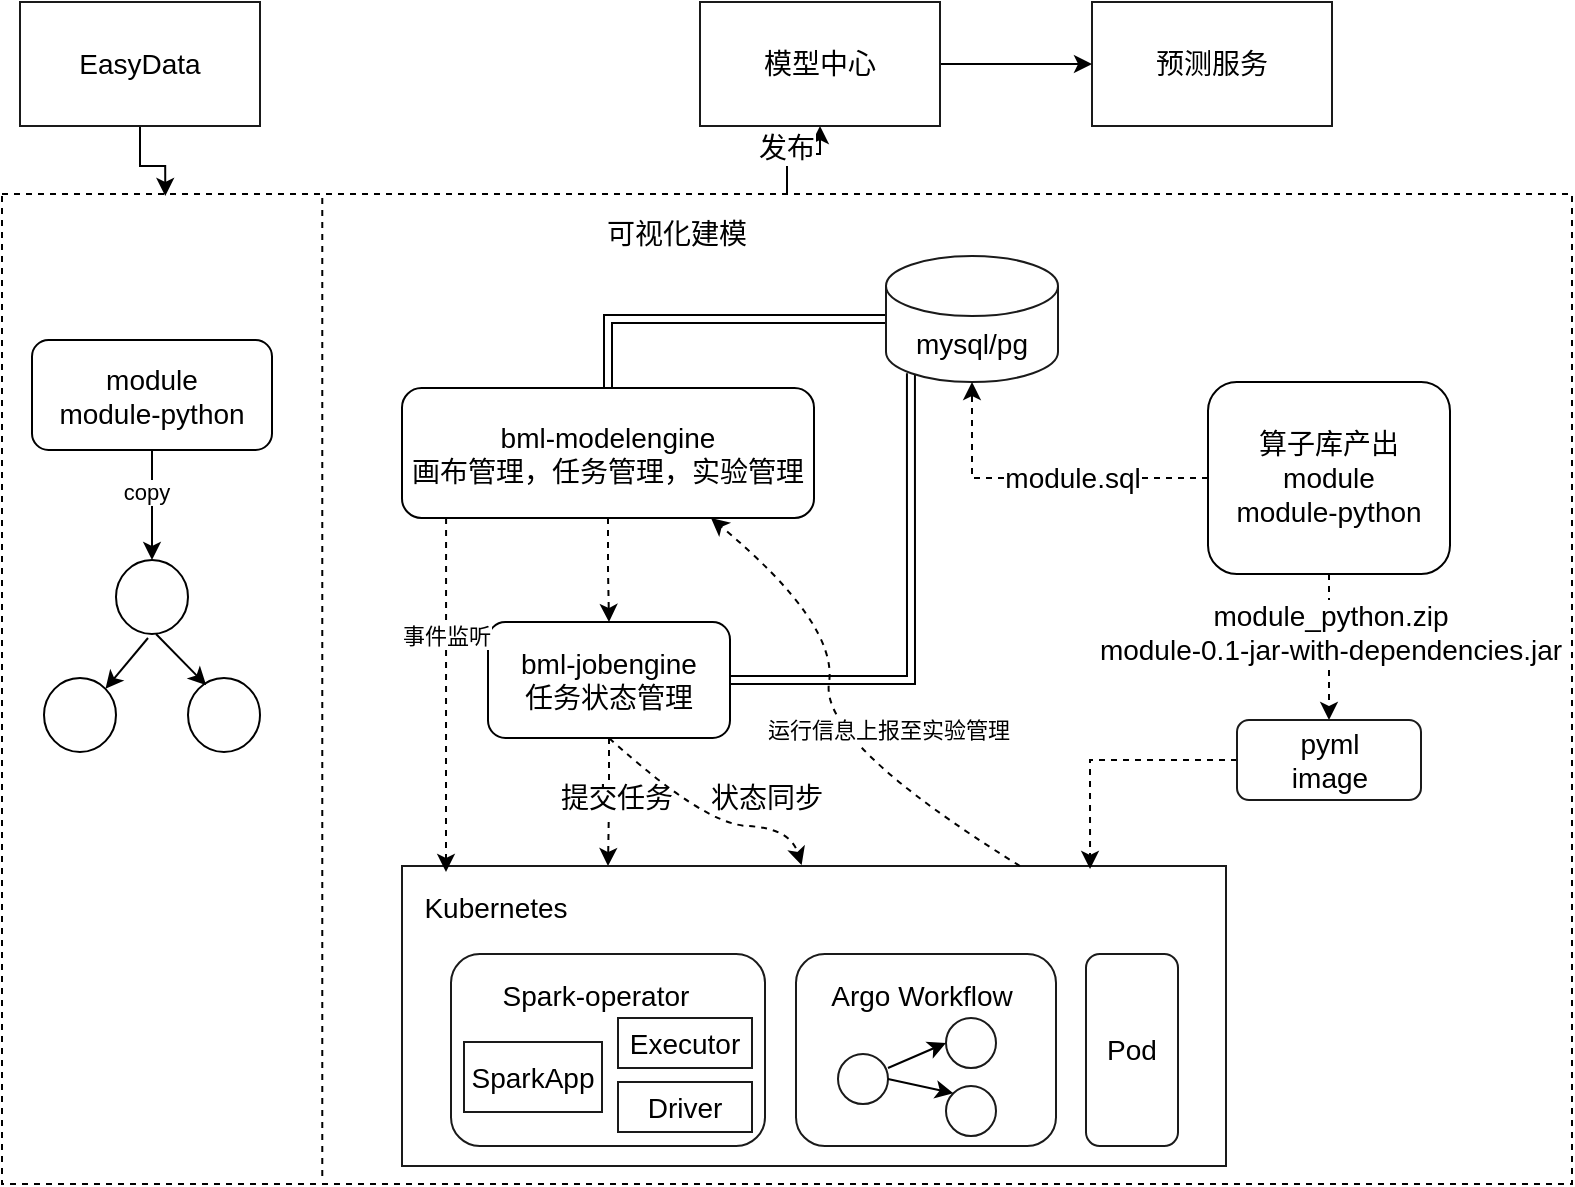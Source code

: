 <mxfile version="20.2.7" type="github">
  <diagram id="64Jt0cq0rktBT73mkihS" name="第 1 页">
    <mxGraphModel dx="1426" dy="800" grid="0" gridSize="10" guides="1" tooltips="1" connect="1" arrows="1" fold="1" page="1" pageScale="1" pageWidth="827" pageHeight="1169" math="0" shadow="0">
      <root>
        <mxCell id="0" />
        <mxCell id="1" parent="0" />
        <mxCell id="h9jA4bjuBwyg49SDh_s5-1" value="" style="ellipse;whiteSpace=wrap;html=1;" parent="1" vertex="1">
          <mxGeometry x="90" y="298" width="36" height="37" as="geometry" />
        </mxCell>
        <mxCell id="h9jA4bjuBwyg49SDh_s5-17" style="edgeStyle=orthogonalEdgeStyle;rounded=0;orthogonalLoop=1;jettySize=auto;html=1;entryX=0.5;entryY=0;entryDx=0;entryDy=0;" parent="1" source="h9jA4bjuBwyg49SDh_s5-2" target="h9jA4bjuBwyg49SDh_s5-1" edge="1">
          <mxGeometry relative="1" as="geometry" />
        </mxCell>
        <mxCell id="h9jA4bjuBwyg49SDh_s5-18" value="copy" style="edgeLabel;html=1;align=center;verticalAlign=middle;resizable=0;points=[];" parent="h9jA4bjuBwyg49SDh_s5-17" vertex="1" connectable="0">
          <mxGeometry x="-0.255" y="-3" relative="1" as="geometry">
            <mxPoint as="offset" />
          </mxGeometry>
        </mxCell>
        <mxCell id="h9jA4bjuBwyg49SDh_s5-2" value="&lt;font style=&quot;font-size: 14px;&quot;&gt;module&lt;br&gt;module-python&lt;/font&gt;" style="rounded=1;whiteSpace=wrap;html=1;" parent="1" vertex="1">
          <mxGeometry x="48" y="188" width="120" height="55" as="geometry" />
        </mxCell>
        <mxCell id="h9jA4bjuBwyg49SDh_s5-3" value="" style="ellipse;whiteSpace=wrap;html=1;" parent="1" vertex="1">
          <mxGeometry x="126" y="357" width="36" height="37" as="geometry" />
        </mxCell>
        <mxCell id="h9jA4bjuBwyg49SDh_s5-4" value="" style="ellipse;whiteSpace=wrap;html=1;" parent="1" vertex="1">
          <mxGeometry x="54" y="357" width="36" height="37" as="geometry" />
        </mxCell>
        <mxCell id="h9jA4bjuBwyg49SDh_s5-8" value="" style="endArrow=classic;html=1;rounded=0;entryX=1;entryY=0;entryDx=0;entryDy=0;" parent="1" target="h9jA4bjuBwyg49SDh_s5-4" edge="1">
          <mxGeometry width="50" height="50" relative="1" as="geometry">
            <mxPoint x="106" y="337" as="sourcePoint" />
            <mxPoint x="144" y="370" as="targetPoint" />
          </mxGeometry>
        </mxCell>
        <mxCell id="h9jA4bjuBwyg49SDh_s5-11" value="" style="endArrow=classic;html=1;rounded=0;entryX=0;entryY=0;entryDx=0;entryDy=0;" parent="1" edge="1">
          <mxGeometry width="50" height="50" relative="1" as="geometry">
            <mxPoint x="110" y="335" as="sourcePoint" />
            <mxPoint x="135.099" y="360.599" as="targetPoint" />
          </mxGeometry>
        </mxCell>
        <mxCell id="h9jA4bjuBwyg49SDh_s5-68" value="" style="edgeStyle=orthogonalEdgeStyle;rounded=0;orthogonalLoop=1;jettySize=auto;html=1;fontSize=14;" parent="1" source="h9jA4bjuBwyg49SDh_s5-22" target="h9jA4bjuBwyg49SDh_s5-66" edge="1">
          <mxGeometry relative="1" as="geometry" />
        </mxCell>
        <mxCell id="h9jA4bjuBwyg49SDh_s5-69" value="发布" style="edgeLabel;html=1;align=center;verticalAlign=middle;resizable=0;points=[];fontSize=14;" parent="h9jA4bjuBwyg49SDh_s5-68" vertex="1" connectable="0">
          <mxGeometry x="-0.208" y="3" relative="1" as="geometry">
            <mxPoint x="-1" as="offset" />
          </mxGeometry>
        </mxCell>
        <mxCell id="h9jA4bjuBwyg49SDh_s5-22" value="" style="verticalLabelPosition=bottom;verticalAlign=top;html=1;shape=mxgraph.basic.rect;fillColor2=none;strokeWidth=1;size=20;indent=5;dashed=1;textOpacity=0;fillColor=none;" parent="1" vertex="1">
          <mxGeometry x="33" y="115" width="785" height="495" as="geometry" />
        </mxCell>
        <mxCell id="h9jA4bjuBwyg49SDh_s5-27" value="" style="edgeStyle=orthogonalEdgeStyle;rounded=0;orthogonalLoop=1;jettySize=auto;html=1;fontSize=14;dashed=1;" parent="1" source="h9jA4bjuBwyg49SDh_s5-25" target="h9jA4bjuBwyg49SDh_s5-26" edge="1">
          <mxGeometry relative="1" as="geometry" />
        </mxCell>
        <mxCell id="h9jA4bjuBwyg49SDh_s5-25" value="&lt;font style=&quot;font-size: 14px;&quot;&gt;bml-modelengine&lt;br&gt;画布管理，任务管理，实验管理&lt;br&gt;&lt;/font&gt;" style="rounded=1;whiteSpace=wrap;html=1;fillColor=none;" parent="1" vertex="1">
          <mxGeometry x="233" y="212" width="206" height="65" as="geometry" />
        </mxCell>
        <mxCell id="h9jA4bjuBwyg49SDh_s5-47" style="edgeStyle=orthogonalEdgeStyle;rounded=0;orthogonalLoop=1;jettySize=auto;html=1;exitX=0.5;exitY=1;exitDx=0;exitDy=0;entryX=0.25;entryY=0;entryDx=0;entryDy=0;fontSize=14;dashed=1;" parent="1" source="h9jA4bjuBwyg49SDh_s5-26" target="h9jA4bjuBwyg49SDh_s5-29" edge="1">
          <mxGeometry relative="1" as="geometry" />
        </mxCell>
        <mxCell id="h9jA4bjuBwyg49SDh_s5-48" value="提交任务" style="edgeLabel;html=1;align=center;verticalAlign=middle;resizable=0;points=[];fontSize=14;" parent="h9jA4bjuBwyg49SDh_s5-47" vertex="1" connectable="0">
          <mxGeometry x="-0.081" y="3" relative="1" as="geometry">
            <mxPoint as="offset" />
          </mxGeometry>
        </mxCell>
        <mxCell id="h9jA4bjuBwyg49SDh_s5-61" style="edgeStyle=orthogonalEdgeStyle;rounded=0;orthogonalLoop=1;jettySize=auto;html=1;entryX=0.145;entryY=1;entryDx=0;entryDy=-4.35;entryPerimeter=0;fontSize=14;shape=link;" parent="1" source="h9jA4bjuBwyg49SDh_s5-26" target="h9jA4bjuBwyg49SDh_s5-52" edge="1">
          <mxGeometry relative="1" as="geometry" />
        </mxCell>
        <mxCell id="h9jA4bjuBwyg49SDh_s5-26" value="bml-jobengine&lt;br&gt;任务状态管理" style="rounded=1;whiteSpace=wrap;html=1;fontSize=14;fillColor=none;" parent="1" vertex="1">
          <mxGeometry x="276" y="329" width="121" height="58" as="geometry" />
        </mxCell>
        <mxCell id="h9jA4bjuBwyg49SDh_s5-29" value="" style="rounded=0;whiteSpace=wrap;html=1;fontSize=14;fillColor=default;strokeColor=#1A1A1A;" parent="1" vertex="1">
          <mxGeometry x="233" y="451" width="412" height="150" as="geometry" />
        </mxCell>
        <mxCell id="h9jA4bjuBwyg49SDh_s5-30" value="Kubernetes" style="text;html=1;strokeColor=none;fillColor=none;align=center;verticalAlign=middle;whiteSpace=wrap;rounded=0;fontSize=14;" parent="1" vertex="1">
          <mxGeometry x="250" y="457" width="60" height="30" as="geometry" />
        </mxCell>
        <mxCell id="h9jA4bjuBwyg49SDh_s5-31" value="" style="rounded=1;whiteSpace=wrap;html=1;fontSize=14;strokeColor=#1A1A1A;fillColor=default;" parent="1" vertex="1">
          <mxGeometry x="257.5" y="495" width="157" height="96" as="geometry" />
        </mxCell>
        <mxCell id="h9jA4bjuBwyg49SDh_s5-34" value="SparkApp" style="rounded=0;whiteSpace=wrap;html=1;fontSize=14;strokeColor=#1A1A1A;fillColor=default;" parent="1" vertex="1">
          <mxGeometry x="264" y="539" width="69" height="35" as="geometry" />
        </mxCell>
        <mxCell id="h9jA4bjuBwyg49SDh_s5-35" value="Executor" style="rounded=0;whiteSpace=wrap;html=1;fontSize=14;strokeColor=#1A1A1A;fillColor=default;" parent="1" vertex="1">
          <mxGeometry x="341" y="527" width="67" height="25" as="geometry" />
        </mxCell>
        <mxCell id="h9jA4bjuBwyg49SDh_s5-36" value="Driver" style="rounded=0;whiteSpace=wrap;html=1;fontSize=14;strokeColor=#1A1A1A;fillColor=default;" parent="1" vertex="1">
          <mxGeometry x="341" y="559" width="67" height="25" as="geometry" />
        </mxCell>
        <mxCell id="h9jA4bjuBwyg49SDh_s5-37" value="Spark-operator" style="text;html=1;strokeColor=none;fillColor=none;align=center;verticalAlign=middle;whiteSpace=wrap;rounded=0;fontSize=14;" parent="1" vertex="1">
          <mxGeometry x="276" y="501" width="108" height="30" as="geometry" />
        </mxCell>
        <mxCell id="h9jA4bjuBwyg49SDh_s5-38" value="" style="rounded=1;whiteSpace=wrap;html=1;fontSize=14;strokeColor=#1A1A1A;fillColor=default;" parent="1" vertex="1">
          <mxGeometry x="430" y="495" width="130" height="96" as="geometry" />
        </mxCell>
        <mxCell id="h9jA4bjuBwyg49SDh_s5-39" value="Argo Workflow" style="text;html=1;strokeColor=none;fillColor=none;align=center;verticalAlign=middle;whiteSpace=wrap;rounded=0;fontSize=14;" parent="1" vertex="1">
          <mxGeometry x="439" y="501" width="108" height="30" as="geometry" />
        </mxCell>
        <mxCell id="h9jA4bjuBwyg49SDh_s5-41" value="" style="ellipse;whiteSpace=wrap;html=1;aspect=fixed;fontSize=14;strokeColor=#1A1A1A;fillColor=default;" parent="1" vertex="1">
          <mxGeometry x="451" y="545" width="25" height="25" as="geometry" />
        </mxCell>
        <mxCell id="h9jA4bjuBwyg49SDh_s5-42" value="" style="ellipse;whiteSpace=wrap;html=1;aspect=fixed;fontSize=14;strokeColor=#1A1A1A;fillColor=default;" parent="1" vertex="1">
          <mxGeometry x="505" y="527" width="25" height="25" as="geometry" />
        </mxCell>
        <mxCell id="h9jA4bjuBwyg49SDh_s5-43" value="" style="ellipse;whiteSpace=wrap;html=1;aspect=fixed;fontSize=14;strokeColor=#1A1A1A;fillColor=default;" parent="1" vertex="1">
          <mxGeometry x="505" y="561" width="25" height="25" as="geometry" />
        </mxCell>
        <mxCell id="h9jA4bjuBwyg49SDh_s5-44" value="" style="endArrow=classic;html=1;rounded=0;entryX=0;entryY=0.5;entryDx=0;entryDy=0;" parent="1" target="h9jA4bjuBwyg49SDh_s5-42" edge="1">
          <mxGeometry width="50" height="50" relative="1" as="geometry">
            <mxPoint x="476" y="552" as="sourcePoint" />
            <mxPoint x="454.901" y="577.599" as="targetPoint" />
          </mxGeometry>
        </mxCell>
        <mxCell id="h9jA4bjuBwyg49SDh_s5-45" value="" style="endArrow=classic;html=1;rounded=0;entryX=0;entryY=0;entryDx=0;entryDy=0;exitX=1;exitY=0.5;exitDx=0;exitDy=0;" parent="1" source="h9jA4bjuBwyg49SDh_s5-41" target="h9jA4bjuBwyg49SDh_s5-43" edge="1">
          <mxGeometry width="50" height="50" relative="1" as="geometry">
            <mxPoint x="486" y="562" as="sourcePoint" />
            <mxPoint x="515" y="549.5" as="targetPoint" />
          </mxGeometry>
        </mxCell>
        <mxCell id="h9jA4bjuBwyg49SDh_s5-46" value="Pod" style="rounded=1;whiteSpace=wrap;html=1;fontSize=14;strokeColor=#1A1A1A;fillColor=default;" parent="1" vertex="1">
          <mxGeometry x="575" y="495" width="46" height="96" as="geometry" />
        </mxCell>
        <mxCell id="h9jA4bjuBwyg49SDh_s5-50" value="" style="curved=1;endArrow=classic;html=1;rounded=0;fontSize=14;exitX=0.5;exitY=1;exitDx=0;exitDy=0;entryX=0.485;entryY=-0.003;entryDx=0;entryDy=0;entryPerimeter=0;dashed=1;" parent="1" source="h9jA4bjuBwyg49SDh_s5-26" target="h9jA4bjuBwyg49SDh_s5-29" edge="1">
          <mxGeometry width="50" height="50" relative="1" as="geometry">
            <mxPoint x="478" y="437" as="sourcePoint" />
            <mxPoint x="528" y="387" as="targetPoint" />
            <Array as="points">
              <mxPoint x="384" y="430" />
              <mxPoint x="427" y="432" />
            </Array>
          </mxGeometry>
        </mxCell>
        <mxCell id="h9jA4bjuBwyg49SDh_s5-51" value="状态同步" style="edgeLabel;html=1;align=center;verticalAlign=middle;resizable=0;points=[];fontSize=14;" parent="h9jA4bjuBwyg49SDh_s5-50" vertex="1" connectable="0">
          <mxGeometry x="0.11" y="-1" relative="1" as="geometry">
            <mxPoint x="25" y="-15" as="offset" />
          </mxGeometry>
        </mxCell>
        <mxCell id="h9jA4bjuBwyg49SDh_s5-53" value="" style="edgeStyle=orthogonalEdgeStyle;rounded=0;orthogonalLoop=1;jettySize=auto;html=1;fontSize=14;shape=link;" parent="1" source="h9jA4bjuBwyg49SDh_s5-52" target="h9jA4bjuBwyg49SDh_s5-25" edge="1">
          <mxGeometry relative="1" as="geometry" />
        </mxCell>
        <mxCell id="h9jA4bjuBwyg49SDh_s5-52" value="mysql/pg" style="shape=cylinder3;whiteSpace=wrap;html=1;boundedLbl=1;backgroundOutline=1;size=15;fontSize=14;strokeColor=#1A1A1A;fillColor=default;" parent="1" vertex="1">
          <mxGeometry x="475" y="146" width="86" height="63" as="geometry" />
        </mxCell>
        <mxCell id="h9jA4bjuBwyg49SDh_s5-55" style="edgeStyle=orthogonalEdgeStyle;rounded=0;orthogonalLoop=1;jettySize=auto;html=1;entryX=0.5;entryY=1;entryDx=0;entryDy=0;entryPerimeter=0;fontSize=14;dashed=1;" parent="1" source="h9jA4bjuBwyg49SDh_s5-54" target="h9jA4bjuBwyg49SDh_s5-52" edge="1">
          <mxGeometry relative="1" as="geometry" />
        </mxCell>
        <mxCell id="h9jA4bjuBwyg49SDh_s5-56" value="module.sql" style="edgeLabel;html=1;align=center;verticalAlign=middle;resizable=0;points=[];fontSize=14;" parent="h9jA4bjuBwyg49SDh_s5-55" vertex="1" connectable="0">
          <mxGeometry x="-0.181" relative="1" as="geometry">
            <mxPoint as="offset" />
          </mxGeometry>
        </mxCell>
        <mxCell id="h9jA4bjuBwyg49SDh_s5-58" value="" style="edgeStyle=orthogonalEdgeStyle;rounded=0;orthogonalLoop=1;jettySize=auto;html=1;fontSize=14;dashed=1;" parent="1" source="h9jA4bjuBwyg49SDh_s5-54" target="h9jA4bjuBwyg49SDh_s5-57" edge="1">
          <mxGeometry relative="1" as="geometry" />
        </mxCell>
        <mxCell id="h9jA4bjuBwyg49SDh_s5-59" value="module_python.zip&lt;br&gt;module-0.1-jar-with-dependencies.jar" style="edgeLabel;html=1;align=center;verticalAlign=middle;resizable=0;points=[];fontSize=14;" parent="h9jA4bjuBwyg49SDh_s5-58" vertex="1" connectable="0">
          <mxGeometry x="-0.225" relative="1" as="geometry">
            <mxPoint as="offset" />
          </mxGeometry>
        </mxCell>
        <mxCell id="h9jA4bjuBwyg49SDh_s5-54" value="&lt;font style=&quot;font-size: 14px;&quot;&gt;算子库产出&lt;br&gt;module&lt;br&gt;module-python&lt;/font&gt;" style="rounded=1;whiteSpace=wrap;html=1;" parent="1" vertex="1">
          <mxGeometry x="636" y="209" width="121" height="96" as="geometry" />
        </mxCell>
        <mxCell id="h9jA4bjuBwyg49SDh_s5-60" style="edgeStyle=orthogonalEdgeStyle;rounded=0;orthogonalLoop=1;jettySize=auto;html=1;entryX=0.835;entryY=0.01;entryDx=0;entryDy=0;entryPerimeter=0;fontSize=14;dashed=1;" parent="1" source="h9jA4bjuBwyg49SDh_s5-57" target="h9jA4bjuBwyg49SDh_s5-29" edge="1">
          <mxGeometry relative="1" as="geometry" />
        </mxCell>
        <mxCell id="h9jA4bjuBwyg49SDh_s5-57" value="pyml&lt;br&gt;image" style="rounded=1;whiteSpace=wrap;html=1;fontSize=14;strokeColor=#1A1A1A;fillColor=default;" parent="1" vertex="1">
          <mxGeometry x="650.5" y="378" width="92" height="40" as="geometry" />
        </mxCell>
        <mxCell id="h9jA4bjuBwyg49SDh_s5-71" style="edgeStyle=orthogonalEdgeStyle;rounded=0;orthogonalLoop=1;jettySize=auto;html=1;entryX=0.104;entryY=0.002;entryDx=0;entryDy=0;entryPerimeter=0;fontSize=14;" parent="1" source="h9jA4bjuBwyg49SDh_s5-62" target="h9jA4bjuBwyg49SDh_s5-22" edge="1">
          <mxGeometry relative="1" as="geometry" />
        </mxCell>
        <mxCell id="h9jA4bjuBwyg49SDh_s5-62" value="EasyData" style="rounded=0;whiteSpace=wrap;html=1;fontSize=14;strokeColor=#1A1A1A;fillColor=default;" parent="1" vertex="1">
          <mxGeometry x="42" y="19" width="120" height="62" as="geometry" />
        </mxCell>
        <mxCell id="h9jA4bjuBwyg49SDh_s5-64" value="可视化建模" style="edgeLabel;html=1;align=center;verticalAlign=middle;resizable=0;points=[];fontSize=14;" parent="1" vertex="1" connectable="0">
          <mxGeometry x="372.005" y="137.004" as="geometry">
            <mxPoint x="-2" y="-2" as="offset" />
          </mxGeometry>
        </mxCell>
        <mxCell id="h9jA4bjuBwyg49SDh_s5-65" value="预测服务" style="rounded=0;whiteSpace=wrap;html=1;fontSize=14;strokeColor=#1A1A1A;fillColor=default;" parent="1" vertex="1">
          <mxGeometry x="578" y="19" width="120" height="62" as="geometry" />
        </mxCell>
        <mxCell id="h9jA4bjuBwyg49SDh_s5-67" value="" style="edgeStyle=orthogonalEdgeStyle;rounded=0;orthogonalLoop=1;jettySize=auto;html=1;fontSize=14;" parent="1" source="h9jA4bjuBwyg49SDh_s5-66" target="h9jA4bjuBwyg49SDh_s5-65" edge="1">
          <mxGeometry relative="1" as="geometry" />
        </mxCell>
        <mxCell id="h9jA4bjuBwyg49SDh_s5-66" value="模型中心" style="rounded=0;whiteSpace=wrap;html=1;fontSize=14;strokeColor=#1A1A1A;fillColor=default;" parent="1" vertex="1">
          <mxGeometry x="382" y="19" width="120" height="62" as="geometry" />
        </mxCell>
        <mxCell id="h9jA4bjuBwyg49SDh_s5-73" value="" style="endArrow=none;html=1;rounded=0;dashed=1;fontSize=14;exitX=0.204;exitY=0.004;exitDx=0;exitDy=0;exitPerimeter=0;entryX=0.204;entryY=0.992;entryDx=0;entryDy=0;entryPerimeter=0;" parent="1" source="h9jA4bjuBwyg49SDh_s5-22" target="h9jA4bjuBwyg49SDh_s5-22" edge="1">
          <mxGeometry width="50" height="50" relative="1" as="geometry">
            <mxPoint x="187" y="186" as="sourcePoint" />
            <mxPoint x="237" y="136" as="targetPoint" />
          </mxGeometry>
        </mxCell>
        <mxCell id="yHiUUaH6ml0nusQi3POM-2" value="" style="endArrow=classic;html=1;rounded=0;dashed=1;exitX=0.107;exitY=1;exitDx=0;exitDy=0;exitPerimeter=0;" edge="1" parent="1" source="h9jA4bjuBwyg49SDh_s5-25">
          <mxGeometry width="50" height="50" relative="1" as="geometry">
            <mxPoint x="627" y="398" as="sourcePoint" />
            <mxPoint x="255" y="454" as="targetPoint" />
          </mxGeometry>
        </mxCell>
        <mxCell id="yHiUUaH6ml0nusQi3POM-3" value="事件监听" style="edgeLabel;html=1;align=center;verticalAlign=middle;resizable=0;points=[];" vertex="1" connectable="0" parent="yHiUUaH6ml0nusQi3POM-2">
          <mxGeometry x="-0.333" relative="1" as="geometry">
            <mxPoint as="offset" />
          </mxGeometry>
        </mxCell>
        <mxCell id="yHiUUaH6ml0nusQi3POM-4" value="" style="endArrow=classic;html=1;dashed=1;exitX=0.75;exitY=0;exitDx=0;exitDy=0;entryX=0.75;entryY=1;entryDx=0;entryDy=0;curved=1;" edge="1" parent="1" source="h9jA4bjuBwyg49SDh_s5-29" target="h9jA4bjuBwyg49SDh_s5-25">
          <mxGeometry width="50" height="50" relative="1" as="geometry">
            <mxPoint x="627" y="398" as="sourcePoint" />
            <mxPoint x="677" y="348" as="targetPoint" />
            <Array as="points">
              <mxPoint x="442" y="389" />
              <mxPoint x="451" y="330" />
            </Array>
          </mxGeometry>
        </mxCell>
        <mxCell id="yHiUUaH6ml0nusQi3POM-5" value="运行信息上报至实验管理" style="edgeLabel;html=1;align=center;verticalAlign=middle;resizable=0;points=[];" vertex="1" connectable="0" parent="yHiUUaH6ml0nusQi3POM-4">
          <mxGeometry x="-0.014" y="-10" relative="1" as="geometry">
            <mxPoint x="22" y="2" as="offset" />
          </mxGeometry>
        </mxCell>
      </root>
    </mxGraphModel>
  </diagram>
</mxfile>
